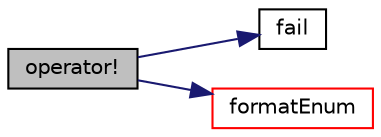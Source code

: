 digraph "operator!"
{
  bgcolor="transparent";
  edge [fontname="Helvetica",fontsize="10",labelfontname="Helvetica",labelfontsize="10"];
  node [fontname="Helvetica",fontsize="10",shape=record];
  rankdir="LR";
  Node1 [label="operator!",height=0.2,width=0.4,color="black", fillcolor="grey75", style="filled", fontcolor="black"];
  Node1 -> Node2 [color="midnightblue",fontsize="10",style="solid",fontname="Helvetica"];
  Node2 [label="fail",height=0.2,width=0.4,color="black",URL="$a01209.html#a92f9d567f6026d4eedd836b51de0aed5",tooltip="Return true if next operation will fail. "];
  Node1 -> Node3 [color="midnightblue",fontsize="10",style="solid",fontname="Helvetica"];
  Node3 [label="formatEnum",height=0.2,width=0.4,color="red",URL="$a01209.html#a985ea14965e6cded001a3324f78be783",tooltip="Return stream format of given format name. "];
}
